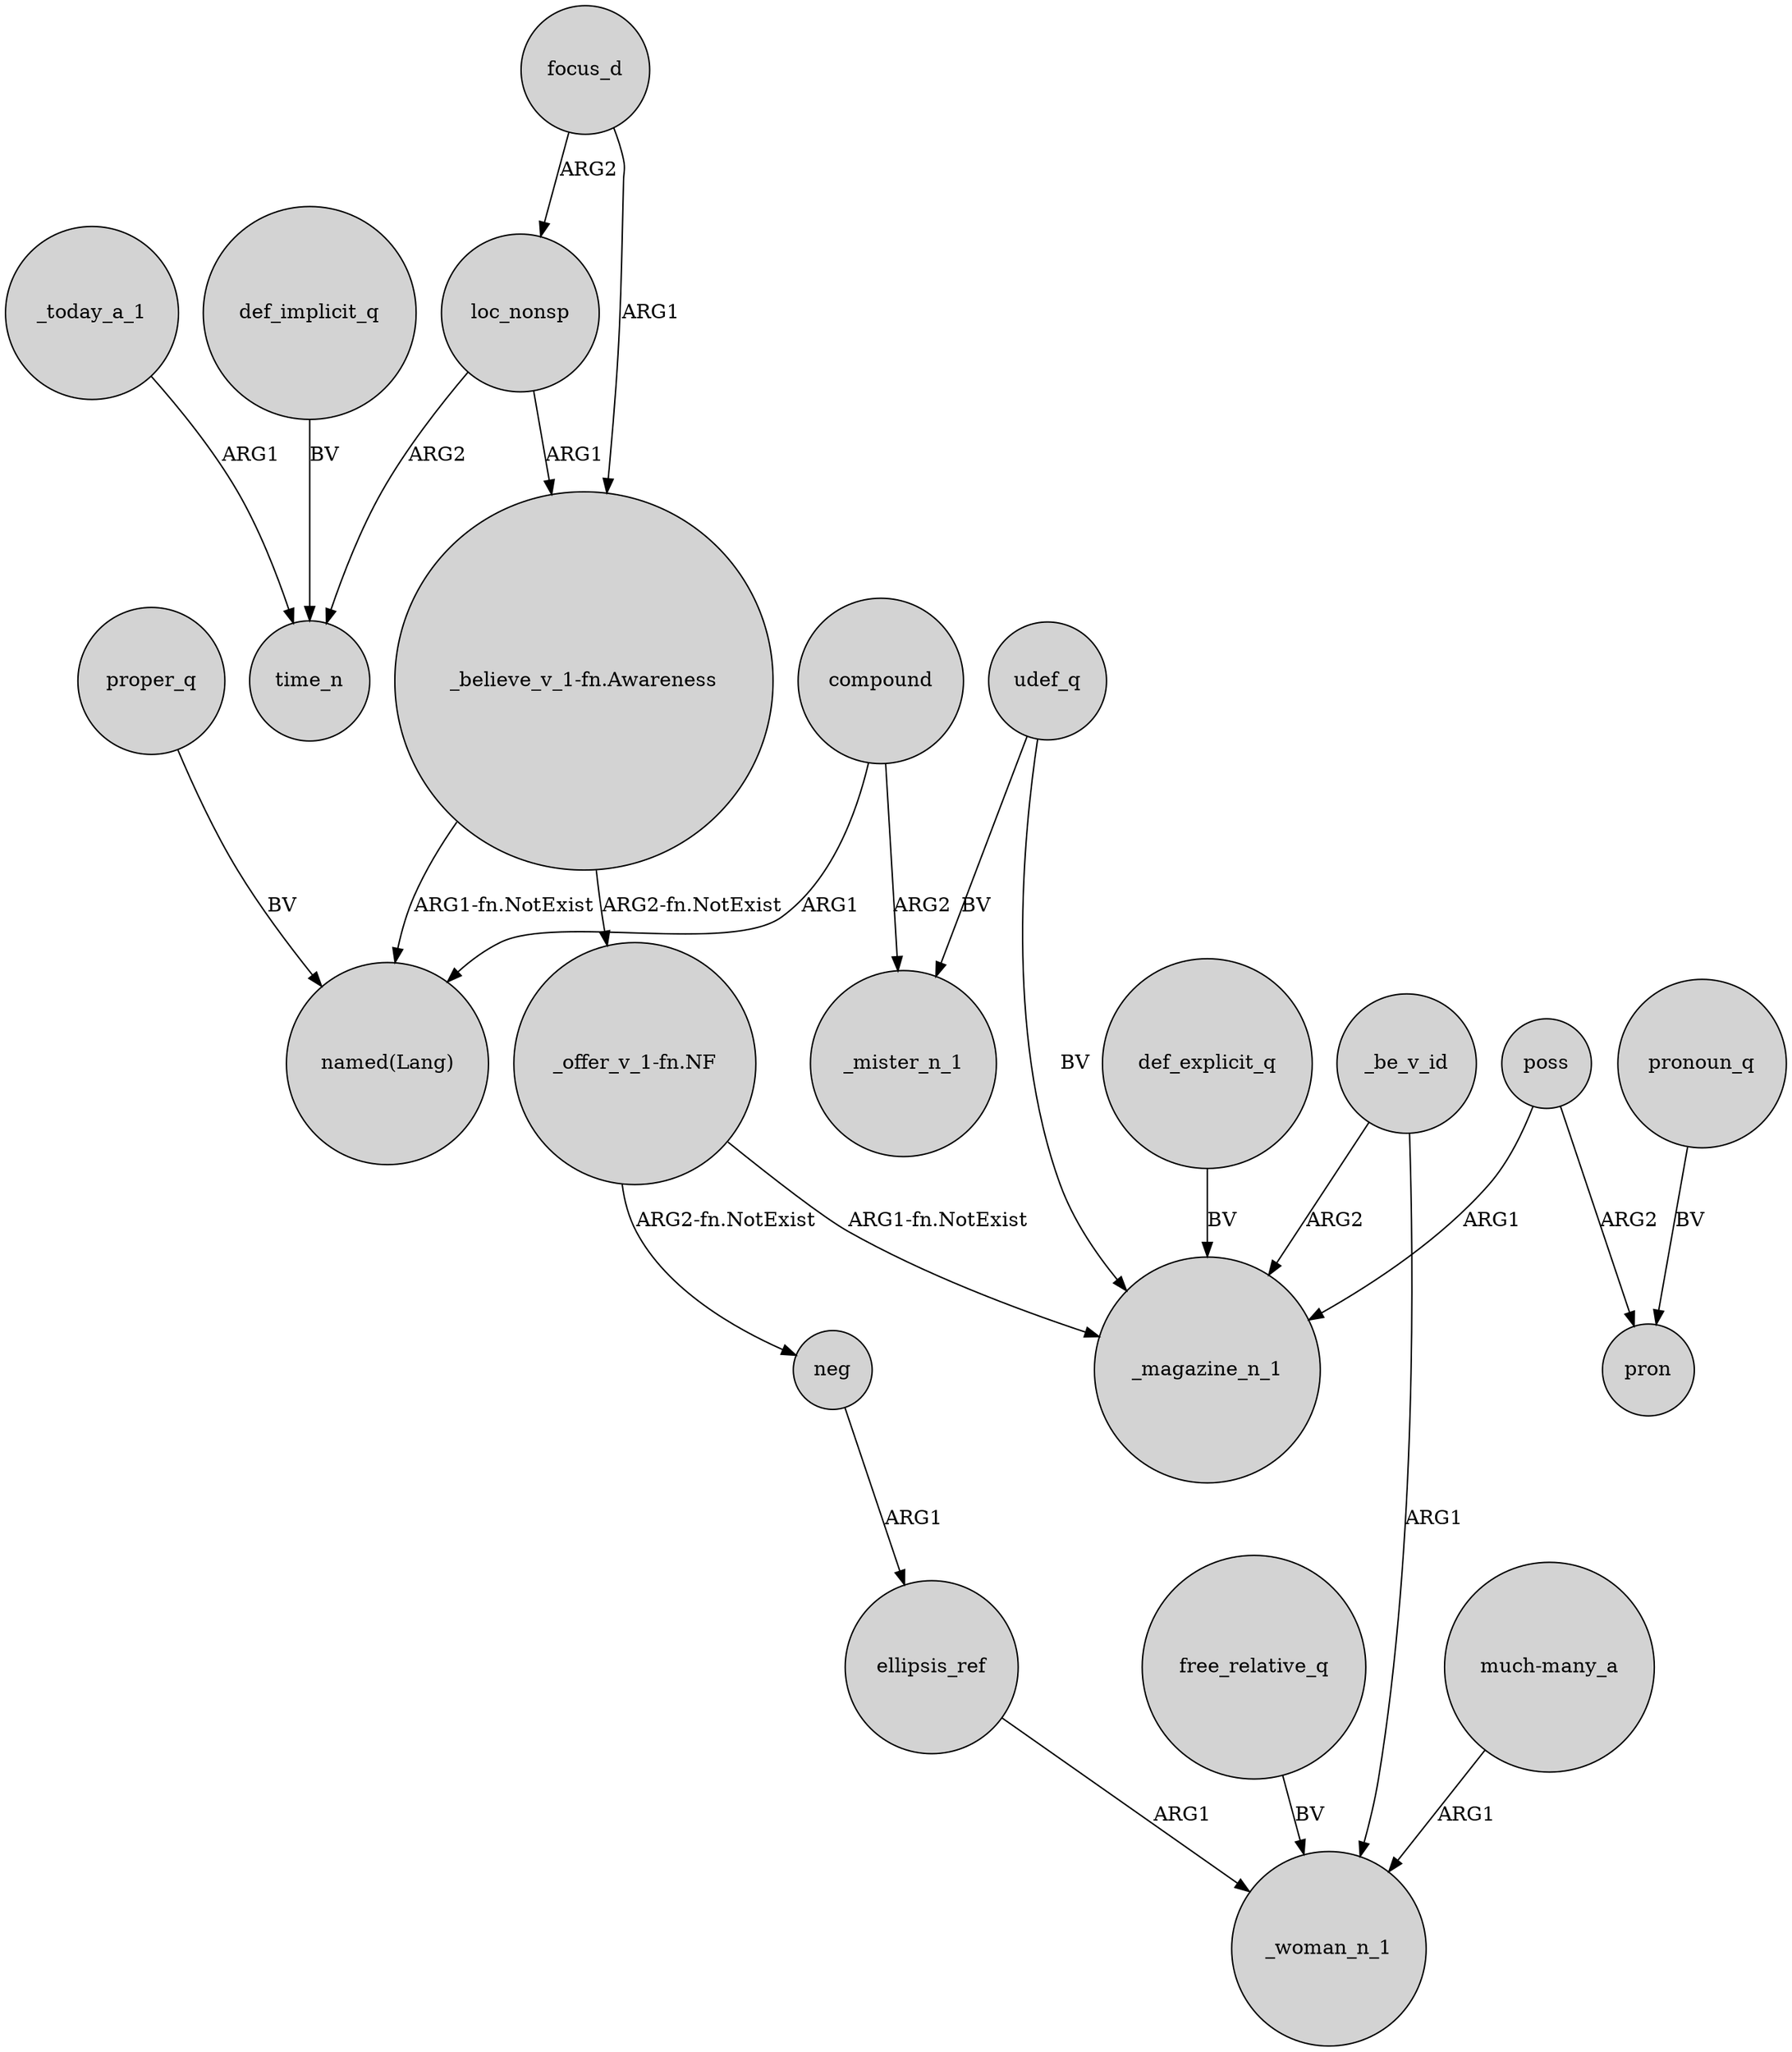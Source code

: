 digraph {
	node [shape=circle style=filled]
	focus_d -> loc_nonsp [label=ARG2]
	proper_q -> "named(Lang)" [label=BV]
	def_explicit_q -> _magazine_n_1 [label=BV]
	_today_a_1 -> time_n [label=ARG1]
	"_believe_v_1-fn.Awareness" -> "_offer_v_1-fn.NF" [label="ARG2-fn.NotExist"]
	poss -> pron [label=ARG2]
	compound -> "named(Lang)" [label=ARG1]
	ellipsis_ref -> _woman_n_1 [label=ARG1]
	"_offer_v_1-fn.NF" -> _magazine_n_1 [label="ARG1-fn.NotExist"]
	compound -> _mister_n_1 [label=ARG2]
	udef_q -> _mister_n_1 [label=BV]
	free_relative_q -> _woman_n_1 [label=BV]
	"_offer_v_1-fn.NF" -> neg [label="ARG2-fn.NotExist"]
	loc_nonsp -> time_n [label=ARG2]
	_be_v_id -> _magazine_n_1 [label=ARG2]
	neg -> ellipsis_ref [label=ARG1]
	poss -> _magazine_n_1 [label=ARG1]
	pronoun_q -> pron [label=BV]
	udef_q -> _magazine_n_1 [label=BV]
	loc_nonsp -> "_believe_v_1-fn.Awareness" [label=ARG1]
	_be_v_id -> _woman_n_1 [label=ARG1]
	"_believe_v_1-fn.Awareness" -> "named(Lang)" [label="ARG1-fn.NotExist"]
	"much-many_a" -> _woman_n_1 [label=ARG1]
	focus_d -> "_believe_v_1-fn.Awareness" [label=ARG1]
	def_implicit_q -> time_n [label=BV]
}
